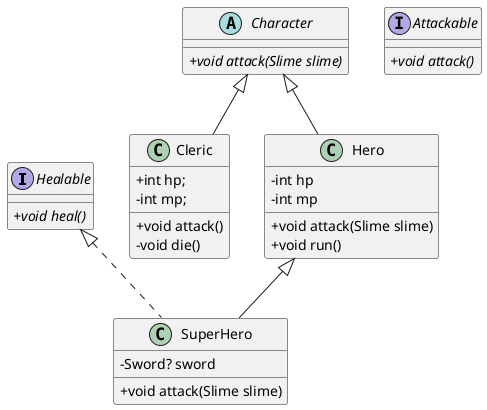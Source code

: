 @startuml
skinparam classAttributeIconSize 0

interface Healable {
    {abstract} + void heal()
}

interface Attackable {
    {abstract} + void attack()
}

class Cleric extends Character {
    + int hp;
    - int mp;

    + void attack()
    - void die()
}

abstract class Character {
    {abstract} + void attack(Slime slime)
}

class Hero extends Character {
    - int hp
    - int mp
    + void attack(Slime slime)
    + void run()
}

class SuperHero extends Hero implements Healable {
    - Sword? sword
    + void attack(Slime slime)
}

@enduml